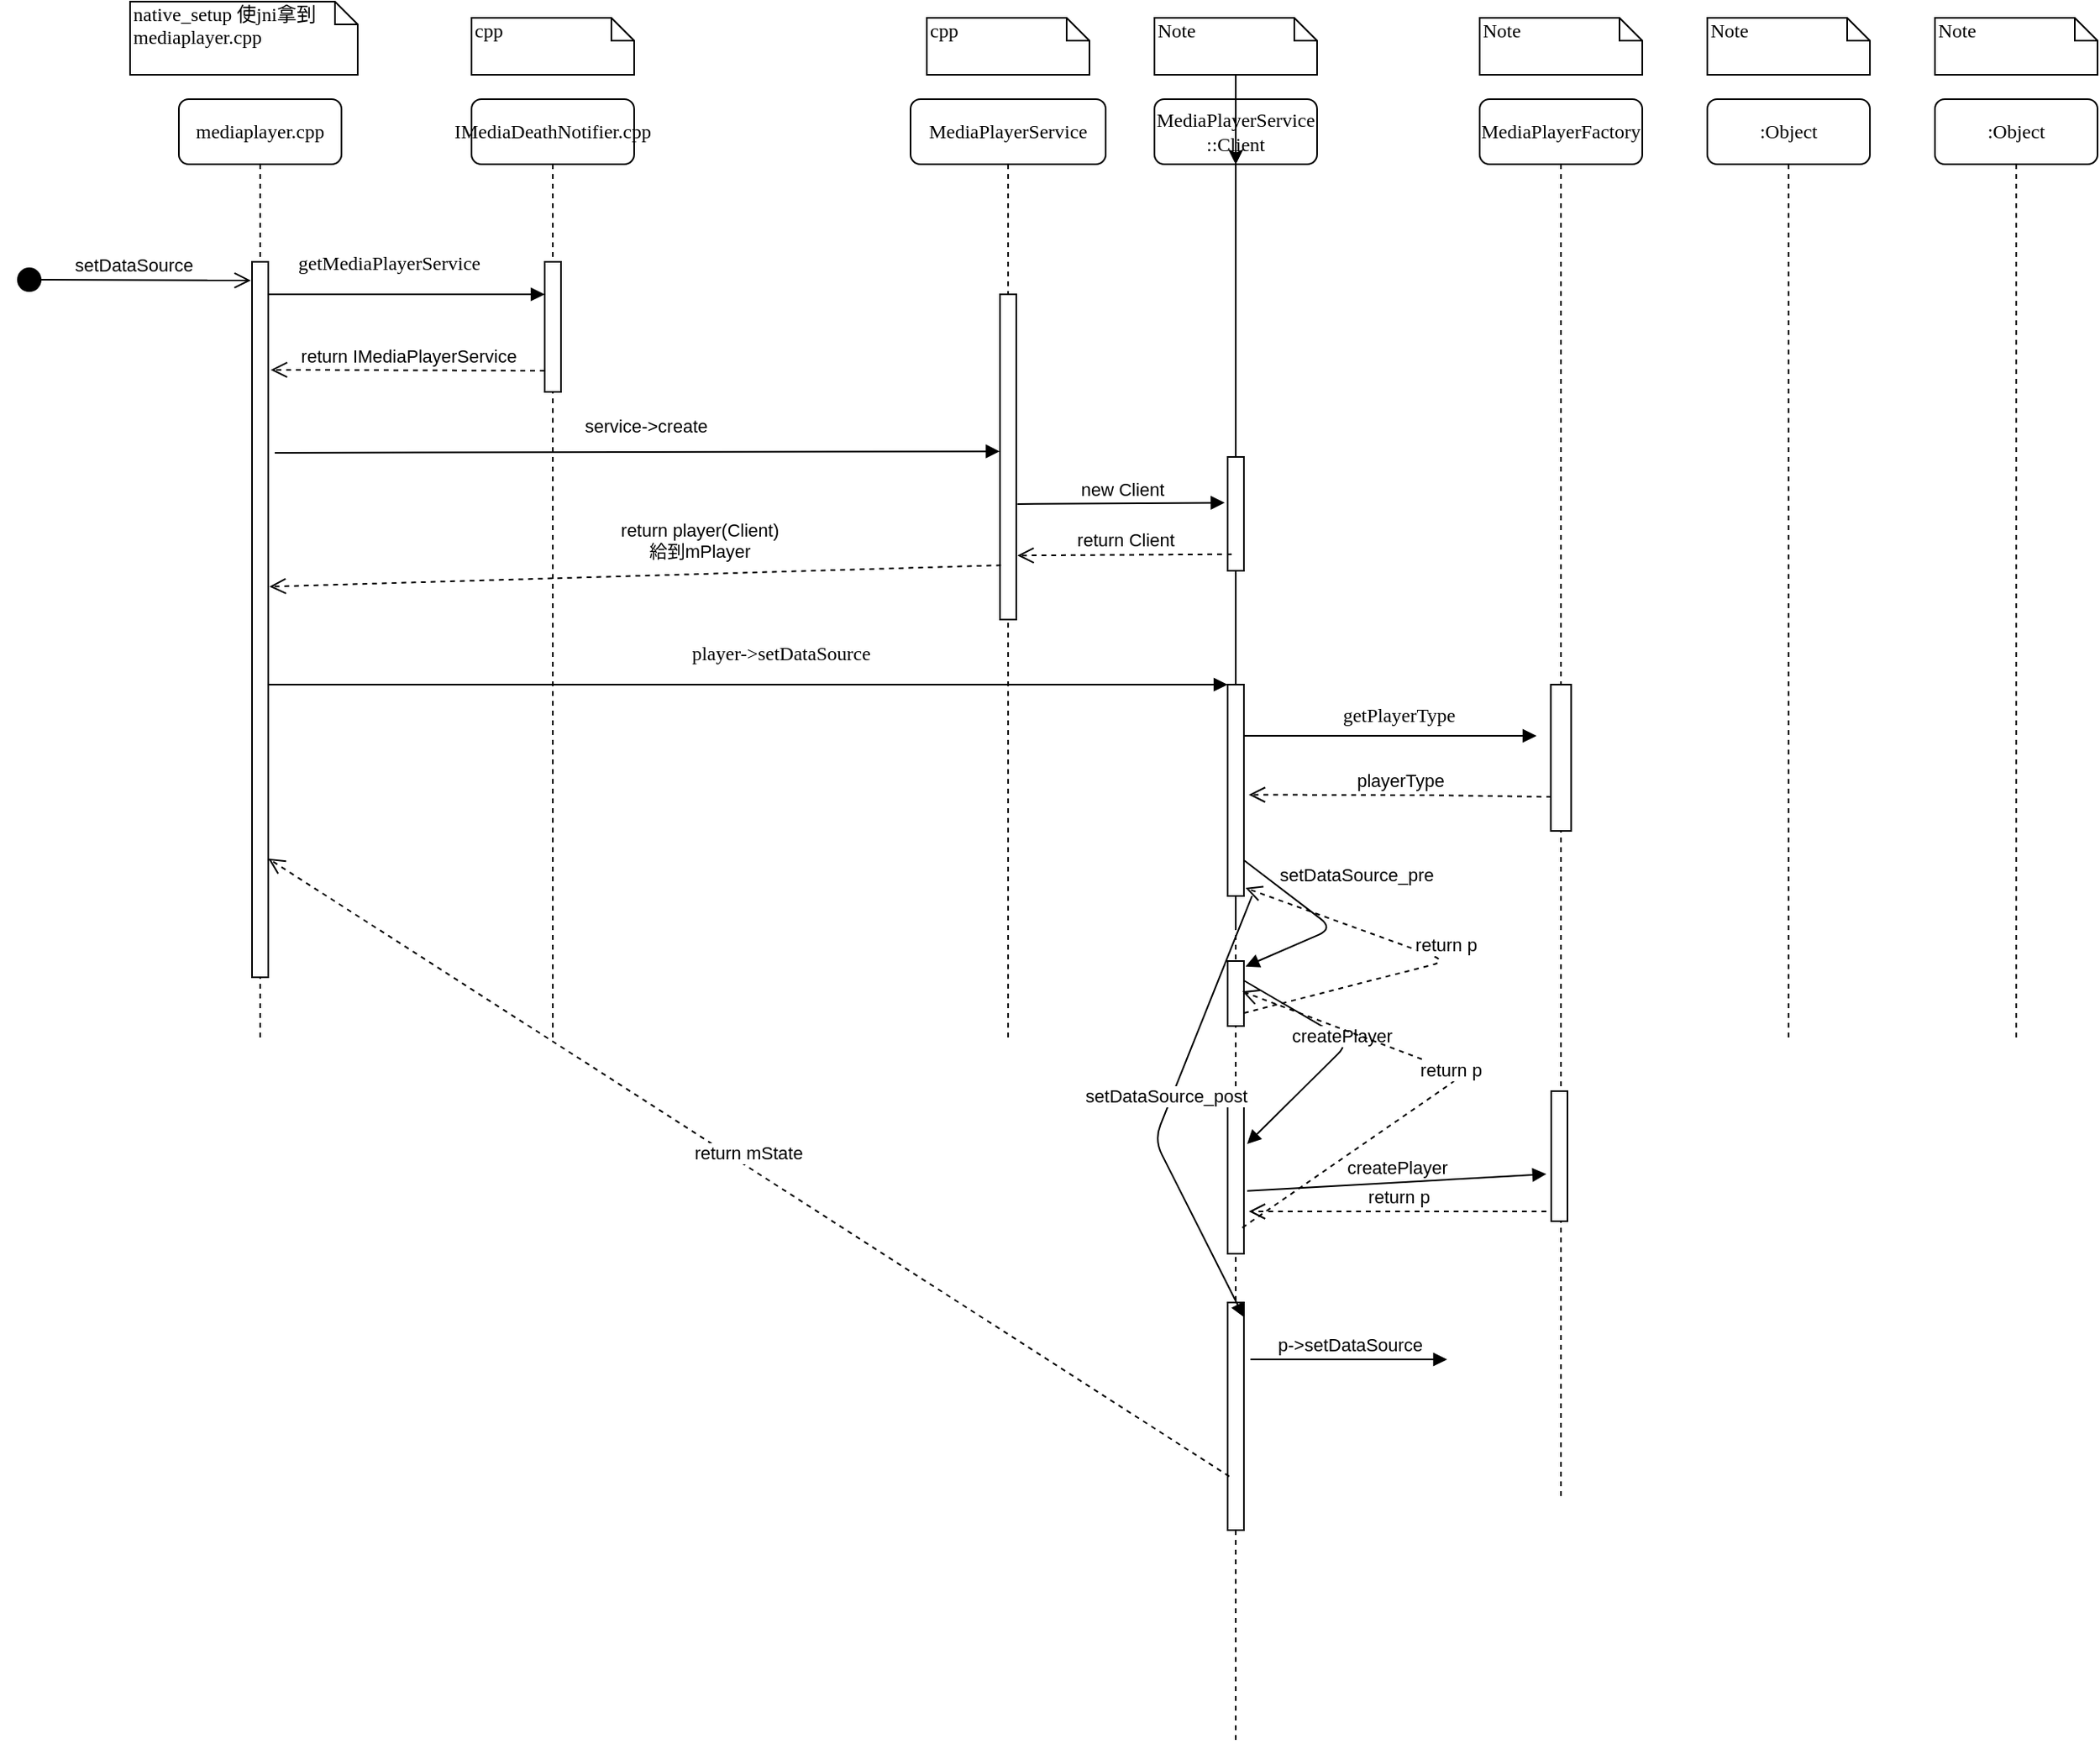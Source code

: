 <mxfile version="15.0.3" type="github">
  <diagram name="Page-1" id="13e1069c-82ec-6db2-03f1-153e76fe0fe0">
    <mxGraphModel dx="6343" dy="794" grid="1" gridSize="10" guides="1" tooltips="1" connect="1" arrows="1" fold="1" page="1" pageScale="1" pageWidth="4681" pageHeight="3300" background="none" math="0" shadow="0">
      <root>
        <mxCell id="0" />
        <mxCell id="1" parent="0" />
        <mxCell id="7baba1c4bc27f4b0-2" value="IMediaDeathNotifier.cpp" style="shape=umlLifeline;perimeter=lifelinePerimeter;whiteSpace=wrap;html=1;container=1;collapsible=0;recursiveResize=0;outlineConnect=0;rounded=1;shadow=0;comic=0;labelBackgroundColor=none;strokeWidth=1;fontFamily=Verdana;fontSize=12;align=center;" parent="1" vertex="1">
          <mxGeometry x="280" y="80" width="100" height="580" as="geometry" />
        </mxCell>
        <mxCell id="7baba1c4bc27f4b0-10" value="" style="html=1;points=[];perimeter=orthogonalPerimeter;rounded=0;shadow=0;comic=0;labelBackgroundColor=none;strokeWidth=1;fontFamily=Verdana;fontSize=12;align=center;" parent="7baba1c4bc27f4b0-2" vertex="1">
          <mxGeometry x="45" y="100" width="10" height="80" as="geometry" />
        </mxCell>
        <mxCell id="7baba1c4bc27f4b0-3" value="MediaPlayerService" style="shape=umlLifeline;perimeter=lifelinePerimeter;whiteSpace=wrap;html=1;container=1;collapsible=0;recursiveResize=0;outlineConnect=0;rounded=1;shadow=0;comic=0;labelBackgroundColor=none;strokeWidth=1;fontFamily=Verdana;fontSize=12;align=center;" parent="1" vertex="1">
          <mxGeometry x="550" y="80" width="120" height="580" as="geometry" />
        </mxCell>
        <mxCell id="7baba1c4bc27f4b0-13" value="" style="html=1;points=[];perimeter=orthogonalPerimeter;rounded=0;shadow=0;comic=0;labelBackgroundColor=none;strokeWidth=1;fontFamily=Verdana;fontSize=12;align=center;" parent="7baba1c4bc27f4b0-3" vertex="1">
          <mxGeometry x="55" y="120" width="10" height="200" as="geometry" />
        </mxCell>
        <mxCell id="7baba1c4bc27f4b0-4" value="MediaPlayerService&lt;br&gt;::Client" style="shape=umlLifeline;perimeter=lifelinePerimeter;whiteSpace=wrap;html=1;container=1;collapsible=0;recursiveResize=0;outlineConnect=0;rounded=1;shadow=0;comic=0;labelBackgroundColor=none;strokeWidth=1;fontFamily=Verdana;fontSize=12;align=center;" parent="1" vertex="1">
          <mxGeometry x="700" y="80" width="100" height="1010" as="geometry" />
        </mxCell>
        <mxCell id="kyX2cjArXdQfk7hEpjDv-13" value="" style="html=1;points=[];perimeter=orthogonalPerimeter;" parent="7baba1c4bc27f4b0-4" vertex="1">
          <mxGeometry x="45" y="530" width="10" height="40" as="geometry" />
        </mxCell>
        <mxCell id="kyX2cjArXdQfk7hEpjDv-15" value="" style="html=1;points=[];perimeter=orthogonalPerimeter;" parent="7baba1c4bc27f4b0-4" vertex="1">
          <mxGeometry x="45" y="610" width="10" height="100" as="geometry" />
        </mxCell>
        <mxCell id="kyX2cjArXdQfk7hEpjDv-16" value="createPlayer" style="html=1;verticalAlign=bottom;endArrow=block;exitX=1;exitY=0.3;exitDx=0;exitDy=0;exitPerimeter=0;entryX=1.2;entryY=0.325;entryDx=0;entryDy=0;entryPerimeter=0;" parent="7baba1c4bc27f4b0-4" source="kyX2cjArXdQfk7hEpjDv-13" target="kyX2cjArXdQfk7hEpjDv-15" edge="1">
          <mxGeometry width="80" relative="1" as="geometry">
            <mxPoint x="370" y="520" as="sourcePoint" />
            <mxPoint x="450" y="520" as="targetPoint" />
            <Array as="points">
              <mxPoint x="120" y="580" />
            </Array>
          </mxGeometry>
        </mxCell>
        <mxCell id="kyX2cjArXdQfk7hEpjDv-20" value="return p" style="html=1;verticalAlign=bottom;endArrow=open;dashed=1;endSize=8;exitX=0.9;exitY=0.84;exitDx=0;exitDy=0;exitPerimeter=0;entryX=0.9;entryY=0.467;entryDx=0;entryDy=0;entryPerimeter=0;" parent="7baba1c4bc27f4b0-4" source="kyX2cjArXdQfk7hEpjDv-15" target="kyX2cjArXdQfk7hEpjDv-13" edge="1">
          <mxGeometry relative="1" as="geometry">
            <mxPoint x="450" y="720" as="sourcePoint" />
            <mxPoint x="370" y="720" as="targetPoint" />
            <Array as="points">
              <mxPoint x="190" y="600" />
            </Array>
          </mxGeometry>
        </mxCell>
        <mxCell id="kyX2cjArXdQfk7hEpjDv-21" value="" style="html=1;points=[];perimeter=orthogonalPerimeter;" parent="7baba1c4bc27f4b0-4" vertex="1">
          <mxGeometry x="45" y="740" width="10" height="140" as="geometry" />
        </mxCell>
        <mxCell id="7baba1c4bc27f4b0-5" value="MediaPlayerFactory" style="shape=umlLifeline;perimeter=lifelinePerimeter;whiteSpace=wrap;html=1;container=1;collapsible=0;recursiveResize=0;outlineConnect=0;rounded=1;shadow=0;comic=0;labelBackgroundColor=none;strokeWidth=1;fontFamily=Verdana;fontSize=12;align=center;" parent="1" vertex="1">
          <mxGeometry x="900" y="80" width="100" height="860" as="geometry" />
        </mxCell>
        <mxCell id="kyX2cjArXdQfk7hEpjDv-17" value="" style="html=1;points=[];perimeter=orthogonalPerimeter;" parent="7baba1c4bc27f4b0-5" vertex="1">
          <mxGeometry x="44" y="610" width="10" height="80" as="geometry" />
        </mxCell>
        <mxCell id="7baba1c4bc27f4b0-6" value=":Object" style="shape=umlLifeline;perimeter=lifelinePerimeter;whiteSpace=wrap;html=1;container=1;collapsible=0;recursiveResize=0;outlineConnect=0;rounded=1;shadow=0;comic=0;labelBackgroundColor=none;strokeWidth=1;fontFamily=Verdana;fontSize=12;align=center;" parent="1" vertex="1">
          <mxGeometry x="1040" y="80" width="100" height="580" as="geometry" />
        </mxCell>
        <mxCell id="7baba1c4bc27f4b0-7" value=":Object" style="shape=umlLifeline;perimeter=lifelinePerimeter;whiteSpace=wrap;html=1;container=1;collapsible=0;recursiveResize=0;outlineConnect=0;rounded=1;shadow=0;comic=0;labelBackgroundColor=none;strokeWidth=1;fontFamily=Verdana;fontSize=12;align=center;" parent="1" vertex="1">
          <mxGeometry x="1180" y="80" width="100" height="580" as="geometry" />
        </mxCell>
        <mxCell id="7baba1c4bc27f4b0-8" value="mediaplayer.cpp" style="shape=umlLifeline;perimeter=lifelinePerimeter;whiteSpace=wrap;html=1;container=1;collapsible=0;recursiveResize=0;outlineConnect=0;rounded=1;shadow=0;comic=0;labelBackgroundColor=none;strokeWidth=1;fontFamily=Verdana;fontSize=12;align=center;" parent="1" vertex="1">
          <mxGeometry x="100" y="80" width="100" height="580" as="geometry" />
        </mxCell>
        <mxCell id="7baba1c4bc27f4b0-9" value="" style="html=1;points=[];perimeter=orthogonalPerimeter;rounded=0;shadow=0;comic=0;labelBackgroundColor=none;strokeWidth=1;fontFamily=Verdana;fontSize=12;align=center;" parent="7baba1c4bc27f4b0-8" vertex="1">
          <mxGeometry x="45" y="100" width="10" height="440" as="geometry" />
        </mxCell>
        <mxCell id="7baba1c4bc27f4b0-19" value="" style="html=1;points=[];perimeter=orthogonalPerimeter;rounded=0;shadow=0;comic=0;labelBackgroundColor=none;strokeWidth=1;fontFamily=Verdana;fontSize=12;align=center;" parent="1" vertex="1">
          <mxGeometry x="943.75" y="440" width="12.5" height="90" as="geometry" />
        </mxCell>
        <mxCell id="kyX2cjArXdQfk7hEpjDv-11" style="edgeStyle=orthogonalEdgeStyle;rounded=0;orthogonalLoop=1;jettySize=auto;html=1;" parent="1" source="7baba1c4bc27f4b0-22" target="7baba1c4bc27f4b0-4" edge="1">
          <mxGeometry relative="1" as="geometry" />
        </mxCell>
        <mxCell id="kyX2cjArXdQfk7hEpjDv-12" style="edgeStyle=orthogonalEdgeStyle;rounded=0;orthogonalLoop=1;jettySize=auto;html=1;" parent="1" source="7baba1c4bc27f4b0-22" target="7baba1c4bc27f4b0-4" edge="1">
          <mxGeometry relative="1" as="geometry" />
        </mxCell>
        <mxCell id="7baba1c4bc27f4b0-22" value="" style="html=1;points=[];perimeter=orthogonalPerimeter;rounded=0;shadow=0;comic=0;labelBackgroundColor=none;strokeWidth=1;fontFamily=Verdana;fontSize=12;align=center;" parent="1" vertex="1">
          <mxGeometry x="745" y="440" width="10" height="130" as="geometry" />
        </mxCell>
        <mxCell id="7baba1c4bc27f4b0-23" value="player-&amp;gt;setDataSource" style="html=1;verticalAlign=bottom;endArrow=block;entryX=0;entryY=0;labelBackgroundColor=none;fontFamily=Verdana;fontSize=12;" parent="1" source="7baba1c4bc27f4b0-9" target="7baba1c4bc27f4b0-22" edge="1">
          <mxGeometry x="0.068" y="10" relative="1" as="geometry">
            <mxPoint x="510" y="420" as="sourcePoint" />
            <mxPoint as="offset" />
          </mxGeometry>
        </mxCell>
        <mxCell id="7baba1c4bc27f4b0-26" value="getPlayerType" style="html=1;verticalAlign=bottom;endArrow=block;labelBackgroundColor=none;fontFamily=Verdana;fontSize=12;entryX=-0.7;entryY=0.35;entryDx=0;entryDy=0;entryPerimeter=0;" parent="1" source="7baba1c4bc27f4b0-22" target="7baba1c4bc27f4b0-19" edge="1">
          <mxGeometry x="0.056" y="4" relative="1" as="geometry">
            <mxPoint x="1090" y="340" as="sourcePoint" />
            <mxPoint x="900" y="460" as="targetPoint" />
            <mxPoint as="offset" />
          </mxGeometry>
        </mxCell>
        <mxCell id="7baba1c4bc27f4b0-11" value="getMediaPlayerService" style="html=1;verticalAlign=bottom;endArrow=block;labelBackgroundColor=none;fontFamily=Verdana;fontSize=12;edgeStyle=elbowEdgeStyle;elbow=vertical;" parent="1" source="7baba1c4bc27f4b0-9" edge="1">
          <mxGeometry x="-0.133" y="10" relative="1" as="geometry">
            <mxPoint x="220" y="190" as="sourcePoint" />
            <mxPoint x="325" y="200" as="targetPoint" />
            <Array as="points">
              <mxPoint x="325" y="200" />
            </Array>
            <mxPoint as="offset" />
          </mxGeometry>
        </mxCell>
        <mxCell id="7baba1c4bc27f4b0-34" value="" style="html=1;points=[];perimeter=orthogonalPerimeter;rounded=0;shadow=0;comic=0;labelBackgroundColor=none;strokeWidth=1;fontFamily=Verdana;fontSize=12;align=center;" parent="1" vertex="1">
          <mxGeometry x="745" y="300" width="10" height="70" as="geometry" />
        </mxCell>
        <mxCell id="7baba1c4bc27f4b0-40" value="native_setup 使jni拿到 mediaplayer.cpp" style="shape=note;whiteSpace=wrap;html=1;size=14;verticalAlign=top;align=left;spacingTop=-6;rounded=0;shadow=0;comic=0;labelBackgroundColor=none;strokeWidth=1;fontFamily=Verdana;fontSize=12" parent="1" vertex="1">
          <mxGeometry x="70" y="20" width="140" height="45" as="geometry" />
        </mxCell>
        <mxCell id="7baba1c4bc27f4b0-41" value="cpp" style="shape=note;whiteSpace=wrap;html=1;size=14;verticalAlign=top;align=left;spacingTop=-6;rounded=0;shadow=0;comic=0;labelBackgroundColor=none;strokeWidth=1;fontFamily=Verdana;fontSize=12" parent="1" vertex="1">
          <mxGeometry x="280" y="30" width="100" height="35" as="geometry" />
        </mxCell>
        <mxCell id="7baba1c4bc27f4b0-42" value="cpp" style="shape=note;whiteSpace=wrap;html=1;size=14;verticalAlign=top;align=left;spacingTop=-6;rounded=0;shadow=0;comic=0;labelBackgroundColor=none;strokeWidth=1;fontFamily=Verdana;fontSize=12" parent="1" vertex="1">
          <mxGeometry x="560" y="30" width="100" height="35" as="geometry" />
        </mxCell>
        <mxCell id="7baba1c4bc27f4b0-43" value="Note" style="shape=note;whiteSpace=wrap;html=1;size=14;verticalAlign=top;align=left;spacingTop=-6;rounded=0;shadow=0;comic=0;labelBackgroundColor=none;strokeWidth=1;fontFamily=Verdana;fontSize=12" parent="1" vertex="1">
          <mxGeometry x="700" y="30" width="100" height="35" as="geometry" />
        </mxCell>
        <mxCell id="7baba1c4bc27f4b0-44" value="Note" style="shape=note;whiteSpace=wrap;html=1;size=14;verticalAlign=top;align=left;spacingTop=-6;rounded=0;shadow=0;comic=0;labelBackgroundColor=none;strokeWidth=1;fontFamily=Verdana;fontSize=12" parent="1" vertex="1">
          <mxGeometry x="900" y="30" width="100" height="35" as="geometry" />
        </mxCell>
        <mxCell id="7baba1c4bc27f4b0-45" value="Note" style="shape=note;whiteSpace=wrap;html=1;size=14;verticalAlign=top;align=left;spacingTop=-6;rounded=0;shadow=0;comic=0;labelBackgroundColor=none;strokeWidth=1;fontFamily=Verdana;fontSize=12" parent="1" vertex="1">
          <mxGeometry x="1040" y="30" width="100" height="35" as="geometry" />
        </mxCell>
        <mxCell id="7baba1c4bc27f4b0-46" value="Note" style="shape=note;whiteSpace=wrap;html=1;size=14;verticalAlign=top;align=left;spacingTop=-6;rounded=0;shadow=0;comic=0;labelBackgroundColor=none;strokeWidth=1;fontFamily=Verdana;fontSize=12" parent="1" vertex="1">
          <mxGeometry x="1180" y="30" width="100" height="35" as="geometry" />
        </mxCell>
        <mxCell id="kyX2cjArXdQfk7hEpjDv-3" value="setDataSource" style="html=1;verticalAlign=bottom;startArrow=circle;startFill=1;endArrow=open;startSize=6;endSize=8;entryX=-0.071;entryY=0.026;entryDx=0;entryDy=0;entryPerimeter=0;" parent="1" target="7baba1c4bc27f4b0-9" edge="1">
          <mxGeometry width="80" relative="1" as="geometry">
            <mxPoint y="191" as="sourcePoint" />
            <mxPoint x="140" y="190" as="targetPoint" />
          </mxGeometry>
        </mxCell>
        <mxCell id="kyX2cjArXdQfk7hEpjDv-4" value="return IMediaPlayerService" style="html=1;verticalAlign=bottom;endArrow=open;dashed=1;endSize=8;entryX=1.15;entryY=0.151;entryDx=0;entryDy=0;entryPerimeter=0;" parent="1" target="7baba1c4bc27f4b0-9" edge="1">
          <mxGeometry relative="1" as="geometry">
            <mxPoint x="325.0" y="247" as="sourcePoint" />
            <mxPoint x="160" y="247" as="targetPoint" />
          </mxGeometry>
        </mxCell>
        <mxCell id="kyX2cjArXdQfk7hEpjDv-5" value="service-&gt;create" style="html=1;verticalAlign=bottom;endArrow=block;exitX=1.4;exitY=0.267;exitDx=0;exitDy=0;exitPerimeter=0;entryX=-0.017;entryY=0.483;entryDx=0;entryDy=0;entryPerimeter=0;" parent="1" target="7baba1c4bc27f4b0-13" edge="1">
          <mxGeometry x="0.025" y="7" width="80" relative="1" as="geometry">
            <mxPoint x="159" y="297.48" as="sourcePoint" />
            <mxPoint x="609.5" y="297.48" as="targetPoint" />
            <mxPoint as="offset" />
          </mxGeometry>
        </mxCell>
        <mxCell id="kyX2cjArXdQfk7hEpjDv-6" value="new Client" style="html=1;verticalAlign=bottom;endArrow=block;exitX=1.067;exitY=0.645;exitDx=0;exitDy=0;exitPerimeter=0;entryX=-0.183;entryY=0.402;entryDx=0;entryDy=0;entryPerimeter=0;" parent="1" source="7baba1c4bc27f4b0-13" target="7baba1c4bc27f4b0-34" edge="1">
          <mxGeometry width="80" relative="1" as="geometry">
            <mxPoint x="580" y="400" as="sourcePoint" />
            <mxPoint x="660" y="400" as="targetPoint" />
          </mxGeometry>
        </mxCell>
        <mxCell id="kyX2cjArXdQfk7hEpjDv-7" value="return Client" style="html=1;verticalAlign=bottom;endArrow=open;dashed=1;endSize=8;exitX=0.15;exitY=0.855;exitDx=0;exitDy=0;exitPerimeter=0;entryX=1.067;entryY=0.803;entryDx=0;entryDy=0;entryPerimeter=0;" parent="1" target="7baba1c4bc27f4b0-13" edge="1">
          <mxGeometry relative="1" as="geometry">
            <mxPoint x="747.5" y="359.85" as="sourcePoint" />
            <mxPoint x="610.667" y="359.85" as="targetPoint" />
          </mxGeometry>
        </mxCell>
        <mxCell id="kyX2cjArXdQfk7hEpjDv-8" value="return player(Client)&lt;br&gt;給到mPlayer" style="html=1;verticalAlign=bottom;endArrow=open;dashed=1;endSize=8;exitX=0.067;exitY=0.833;exitDx=0;exitDy=0;exitPerimeter=0;entryX=1.067;entryY=0.454;entryDx=0;entryDy=0;entryPerimeter=0;" parent="1" source="7baba1c4bc27f4b0-13" target="7baba1c4bc27f4b0-9" edge="1">
          <mxGeometry x="-0.175" y="-5" relative="1" as="geometry">
            <mxPoint x="660" y="400" as="sourcePoint" />
            <mxPoint x="580" y="400" as="targetPoint" />
            <mxPoint as="offset" />
          </mxGeometry>
        </mxCell>
        <mxCell id="kyX2cjArXdQfk7hEpjDv-10" value="playerType" style="html=1;verticalAlign=bottom;endArrow=open;dashed=1;endSize=8;exitX=0.02;exitY=0.767;exitDx=0;exitDy=0;exitPerimeter=0;entryX=1.3;entryY=0.521;entryDx=0;entryDy=0;entryPerimeter=0;" parent="1" source="7baba1c4bc27f4b0-19" target="7baba1c4bc27f4b0-22" edge="1">
          <mxGeometry relative="1" as="geometry">
            <mxPoint x="1150" y="400" as="sourcePoint" />
            <mxPoint x="1070" y="400" as="targetPoint" />
            <Array as="points">
              <mxPoint x="870" y="508" />
            </Array>
          </mxGeometry>
        </mxCell>
        <mxCell id="kyX2cjArXdQfk7hEpjDv-14" value="setDataSource_pre" style="html=1;verticalAlign=bottom;endArrow=block;exitX=1;exitY=0.831;exitDx=0;exitDy=0;exitPerimeter=0;entryX=1.1;entryY=0.084;entryDx=0;entryDy=0;entryPerimeter=0;" parent="1" source="7baba1c4bc27f4b0-22" target="kyX2cjArXdQfk7hEpjDv-13" edge="1">
          <mxGeometry x="0.072" y="20" width="80" relative="1" as="geometry">
            <mxPoint x="1070" y="600" as="sourcePoint" />
            <mxPoint x="1150" y="600" as="targetPoint" />
            <Array as="points">
              <mxPoint x="810" y="590" />
            </Array>
            <mxPoint x="2" y="-8" as="offset" />
          </mxGeometry>
        </mxCell>
        <mxCell id="kyX2cjArXdQfk7hEpjDv-18" value="createPlayer" style="html=1;verticalAlign=bottom;endArrow=block;exitX=1.2;exitY=0.614;exitDx=0;exitDy=0;exitPerimeter=0;entryX=-0.3;entryY=0.638;entryDx=0;entryDy=0;entryPerimeter=0;" parent="1" source="kyX2cjArXdQfk7hEpjDv-15" target="kyX2cjArXdQfk7hEpjDv-17" edge="1">
          <mxGeometry width="80" relative="1" as="geometry">
            <mxPoint x="1070" y="800" as="sourcePoint" />
            <mxPoint x="1150" y="800" as="targetPoint" />
          </mxGeometry>
        </mxCell>
        <mxCell id="kyX2cjArXdQfk7hEpjDv-19" value="return p" style="html=1;verticalAlign=bottom;endArrow=open;dashed=1;endSize=8;exitX=-0.3;exitY=0.925;exitDx=0;exitDy=0;exitPerimeter=0;" parent="1" source="kyX2cjArXdQfk7hEpjDv-17" edge="1">
          <mxGeometry relative="1" as="geometry">
            <mxPoint x="1150" y="800" as="sourcePoint" />
            <mxPoint x="758" y="764" as="targetPoint" />
          </mxGeometry>
        </mxCell>
        <mxCell id="kyX2cjArXdQfk7hEpjDv-22" value="return p" style="html=1;verticalAlign=bottom;endArrow=open;dashed=1;endSize=8;exitX=1;exitY=0.8;exitDx=0;exitDy=0;exitPerimeter=0;entryX=1.1;entryY=0.962;entryDx=0;entryDy=0;entryPerimeter=0;" parent="1" source="kyX2cjArXdQfk7hEpjDv-13" target="7baba1c4bc27f4b0-22" edge="1">
          <mxGeometry relative="1" as="geometry">
            <mxPoint x="1150" y="800" as="sourcePoint" />
            <mxPoint x="1070" y="800" as="targetPoint" />
            <Array as="points">
              <mxPoint x="880" y="610" />
            </Array>
          </mxGeometry>
        </mxCell>
        <mxCell id="kyX2cjArXdQfk7hEpjDv-23" value="setDataSource_post" style="html=1;verticalAlign=bottom;endArrow=block;entryX=1;entryY=0.064;entryDx=0;entryDy=0;entryPerimeter=0;" parent="1" target="kyX2cjArXdQfk7hEpjDv-21" edge="1">
          <mxGeometry width="80" relative="1" as="geometry">
            <mxPoint x="760" y="570" as="sourcePoint" />
            <mxPoint x="1150" y="800" as="targetPoint" />
            <Array as="points">
              <mxPoint x="700" y="720" />
            </Array>
          </mxGeometry>
        </mxCell>
        <mxCell id="kyX2cjArXdQfk7hEpjDv-24" value="p-&amp;gt;setDataSource" style="html=1;verticalAlign=bottom;endArrow=block;exitX=1.4;exitY=0.25;exitDx=0;exitDy=0;exitPerimeter=0;" parent="1" source="kyX2cjArXdQfk7hEpjDv-21" edge="1">
          <mxGeometry width="80" relative="1" as="geometry">
            <mxPoint x="1070" y="700" as="sourcePoint" />
            <mxPoint x="880" y="855" as="targetPoint" />
          </mxGeometry>
        </mxCell>
        <mxCell id="kyX2cjArXdQfk7hEpjDv-25" value="return mState" style="html=1;verticalAlign=bottom;endArrow=open;dashed=1;endSize=8;exitX=0.1;exitY=0.764;exitDx=0;exitDy=0;exitPerimeter=0;entryX=1;entryY=0.834;entryDx=0;entryDy=0;entryPerimeter=0;" parent="1" source="kyX2cjArXdQfk7hEpjDv-21" target="7baba1c4bc27f4b0-9" edge="1">
          <mxGeometry relative="1" as="geometry">
            <mxPoint x="500" y="690" as="sourcePoint" />
            <mxPoint x="420" y="690" as="targetPoint" />
          </mxGeometry>
        </mxCell>
      </root>
    </mxGraphModel>
  </diagram>
</mxfile>
